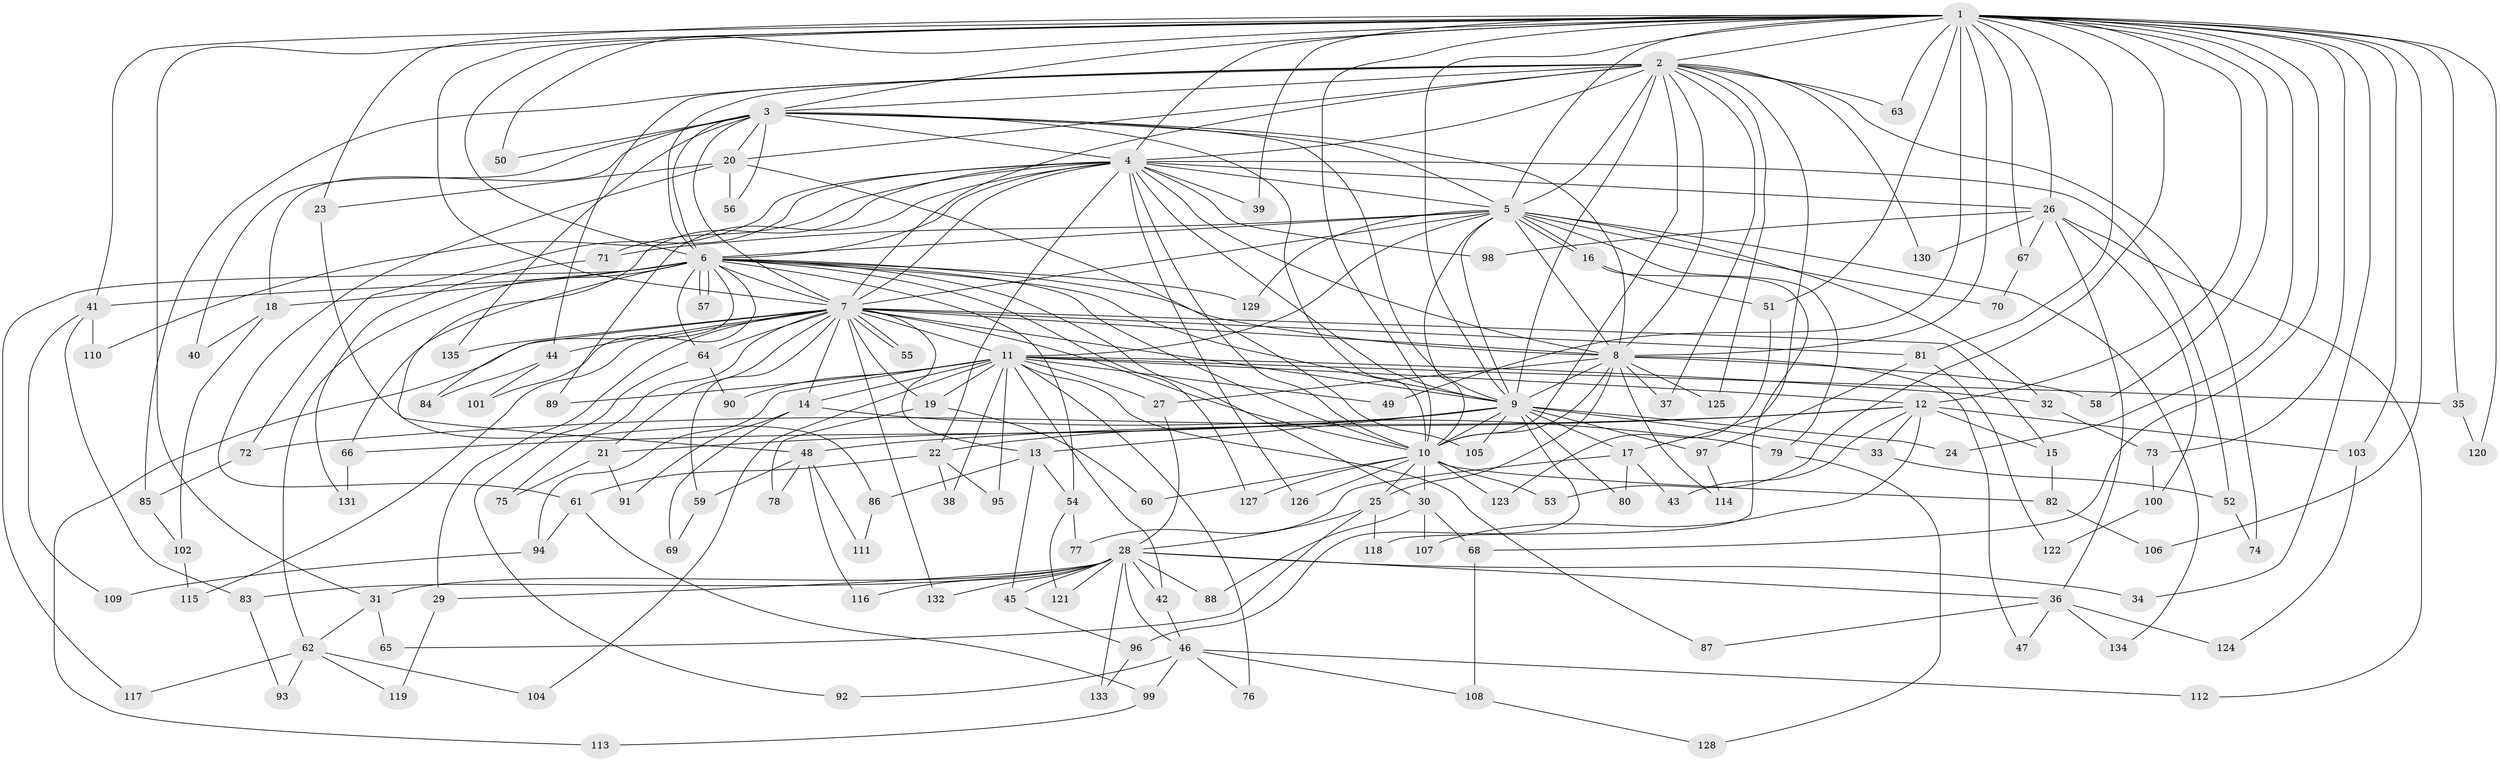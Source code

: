 // Generated by graph-tools (version 1.1) at 2025/11/02/27/25 16:11:07]
// undirected, 135 vertices, 295 edges
graph export_dot {
graph [start="1"]
  node [color=gray90,style=filled];
  1;
  2;
  3;
  4;
  5;
  6;
  7;
  8;
  9;
  10;
  11;
  12;
  13;
  14;
  15;
  16;
  17;
  18;
  19;
  20;
  21;
  22;
  23;
  24;
  25;
  26;
  27;
  28;
  29;
  30;
  31;
  32;
  33;
  34;
  35;
  36;
  37;
  38;
  39;
  40;
  41;
  42;
  43;
  44;
  45;
  46;
  47;
  48;
  49;
  50;
  51;
  52;
  53;
  54;
  55;
  56;
  57;
  58;
  59;
  60;
  61;
  62;
  63;
  64;
  65;
  66;
  67;
  68;
  69;
  70;
  71;
  72;
  73;
  74;
  75;
  76;
  77;
  78;
  79;
  80;
  81;
  82;
  83;
  84;
  85;
  86;
  87;
  88;
  89;
  90;
  91;
  92;
  93;
  94;
  95;
  96;
  97;
  98;
  99;
  100;
  101;
  102;
  103;
  104;
  105;
  106;
  107;
  108;
  109;
  110;
  111;
  112;
  113;
  114;
  115;
  116;
  117;
  118;
  119;
  120;
  121;
  122;
  123;
  124;
  125;
  126;
  127;
  128;
  129;
  130;
  131;
  132;
  133;
  134;
  135;
  1 -- 2;
  1 -- 3;
  1 -- 4;
  1 -- 5;
  1 -- 6;
  1 -- 7;
  1 -- 8;
  1 -- 9;
  1 -- 10;
  1 -- 12;
  1 -- 23;
  1 -- 24;
  1 -- 26;
  1 -- 31;
  1 -- 34;
  1 -- 35;
  1 -- 39;
  1 -- 41;
  1 -- 49;
  1 -- 50;
  1 -- 51;
  1 -- 53;
  1 -- 58;
  1 -- 63;
  1 -- 67;
  1 -- 68;
  1 -- 73;
  1 -- 81;
  1 -- 103;
  1 -- 106;
  1 -- 120;
  2 -- 3;
  2 -- 4;
  2 -- 5;
  2 -- 6;
  2 -- 7;
  2 -- 8;
  2 -- 9;
  2 -- 10;
  2 -- 17;
  2 -- 20;
  2 -- 37;
  2 -- 44;
  2 -- 63;
  2 -- 74;
  2 -- 85;
  2 -- 125;
  2 -- 130;
  3 -- 4;
  3 -- 5;
  3 -- 6;
  3 -- 7;
  3 -- 8;
  3 -- 9;
  3 -- 10;
  3 -- 18;
  3 -- 20;
  3 -- 40;
  3 -- 50;
  3 -- 56;
  3 -- 135;
  4 -- 5;
  4 -- 6;
  4 -- 7;
  4 -- 8;
  4 -- 9;
  4 -- 10;
  4 -- 22;
  4 -- 26;
  4 -- 39;
  4 -- 48;
  4 -- 52;
  4 -- 71;
  4 -- 72;
  4 -- 89;
  4 -- 98;
  4 -- 110;
  4 -- 126;
  5 -- 6;
  5 -- 7;
  5 -- 8;
  5 -- 9;
  5 -- 10;
  5 -- 11;
  5 -- 16;
  5 -- 16;
  5 -- 32;
  5 -- 70;
  5 -- 71;
  5 -- 79;
  5 -- 129;
  5 -- 134;
  6 -- 7;
  6 -- 8;
  6 -- 9;
  6 -- 10;
  6 -- 18;
  6 -- 30;
  6 -- 41;
  6 -- 54;
  6 -- 57;
  6 -- 57;
  6 -- 62;
  6 -- 64;
  6 -- 66;
  6 -- 84;
  6 -- 101;
  6 -- 117;
  6 -- 127;
  6 -- 129;
  7 -- 8;
  7 -- 9;
  7 -- 10;
  7 -- 11;
  7 -- 13;
  7 -- 14;
  7 -- 15;
  7 -- 19;
  7 -- 21;
  7 -- 29;
  7 -- 44;
  7 -- 55;
  7 -- 55;
  7 -- 59;
  7 -- 64;
  7 -- 75;
  7 -- 81;
  7 -- 113;
  7 -- 115;
  7 -- 132;
  7 -- 135;
  8 -- 9;
  8 -- 10;
  8 -- 25;
  8 -- 27;
  8 -- 37;
  8 -- 47;
  8 -- 58;
  8 -- 114;
  8 -- 125;
  9 -- 10;
  9 -- 13;
  9 -- 17;
  9 -- 21;
  9 -- 22;
  9 -- 24;
  9 -- 33;
  9 -- 66;
  9 -- 80;
  9 -- 96;
  9 -- 97;
  9 -- 105;
  10 -- 25;
  10 -- 30;
  10 -- 53;
  10 -- 60;
  10 -- 82;
  10 -- 123;
  10 -- 126;
  10 -- 127;
  11 -- 12;
  11 -- 14;
  11 -- 19;
  11 -- 27;
  11 -- 32;
  11 -- 35;
  11 -- 38;
  11 -- 42;
  11 -- 49;
  11 -- 76;
  11 -- 87;
  11 -- 89;
  11 -- 90;
  11 -- 94;
  11 -- 95;
  11 -- 104;
  12 -- 15;
  12 -- 33;
  12 -- 43;
  12 -- 48;
  12 -- 72;
  12 -- 103;
  12 -- 107;
  13 -- 45;
  13 -- 54;
  13 -- 86;
  14 -- 69;
  14 -- 79;
  14 -- 91;
  15 -- 82;
  16 -- 51;
  16 -- 118;
  17 -- 43;
  17 -- 77;
  17 -- 80;
  18 -- 40;
  18 -- 102;
  19 -- 60;
  19 -- 78;
  20 -- 23;
  20 -- 56;
  20 -- 61;
  20 -- 105;
  21 -- 75;
  21 -- 91;
  22 -- 38;
  22 -- 61;
  22 -- 95;
  23 -- 86;
  25 -- 28;
  25 -- 65;
  25 -- 118;
  26 -- 36;
  26 -- 67;
  26 -- 98;
  26 -- 100;
  26 -- 112;
  26 -- 130;
  27 -- 28;
  28 -- 29;
  28 -- 31;
  28 -- 34;
  28 -- 36;
  28 -- 42;
  28 -- 45;
  28 -- 46;
  28 -- 83;
  28 -- 88;
  28 -- 116;
  28 -- 121;
  28 -- 132;
  28 -- 133;
  29 -- 119;
  30 -- 68;
  30 -- 88;
  30 -- 107;
  31 -- 62;
  31 -- 65;
  32 -- 73;
  33 -- 52;
  35 -- 120;
  36 -- 47;
  36 -- 87;
  36 -- 124;
  36 -- 134;
  41 -- 83;
  41 -- 109;
  41 -- 110;
  42 -- 46;
  44 -- 84;
  44 -- 101;
  45 -- 96;
  46 -- 76;
  46 -- 92;
  46 -- 99;
  46 -- 108;
  46 -- 112;
  48 -- 59;
  48 -- 78;
  48 -- 111;
  48 -- 116;
  51 -- 123;
  52 -- 74;
  54 -- 77;
  54 -- 121;
  59 -- 69;
  61 -- 94;
  61 -- 99;
  62 -- 93;
  62 -- 104;
  62 -- 117;
  62 -- 119;
  64 -- 90;
  64 -- 92;
  66 -- 131;
  67 -- 70;
  68 -- 108;
  71 -- 131;
  72 -- 85;
  73 -- 100;
  79 -- 128;
  81 -- 97;
  81 -- 122;
  82 -- 106;
  83 -- 93;
  85 -- 102;
  86 -- 111;
  94 -- 109;
  96 -- 133;
  97 -- 114;
  99 -- 113;
  100 -- 122;
  102 -- 115;
  103 -- 124;
  108 -- 128;
}
